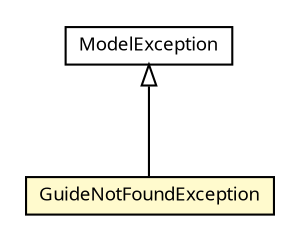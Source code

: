 #!/usr/local/bin/dot
#
# Class diagram 
# Generated by UMLGraph version R5_6 (http://www.umlgraph.org/)
#

digraph G {
	edge [fontname="Trebuchet MS",fontsize=10,labelfontname="Trebuchet MS",labelfontsize=10];
	node [fontname="Trebuchet MS",fontsize=10,shape=plaintext];
	nodesep=0.25;
	ranksep=0.5;
	// se.cambio.cds.util.exceptions.ModelException
	c229218 [label=<<table title="se.cambio.cds.util.exceptions.ModelException" border="0" cellborder="1" cellspacing="0" cellpadding="2" port="p" href="./ModelException.html">
		<tr><td><table border="0" cellspacing="0" cellpadding="1">
<tr><td align="center" balign="center"><font face="Trebuchet MS"> ModelException </font></td></tr>
		</table></td></tr>
		</table>>, URL="./ModelException.html", fontname="Trebuchet MS", fontcolor="black", fontsize=9.0];
	// se.cambio.cds.util.exceptions.GuideNotFoundException
	c229222 [label=<<table title="se.cambio.cds.util.exceptions.GuideNotFoundException" border="0" cellborder="1" cellspacing="0" cellpadding="2" port="p" bgcolor="lemonChiffon" href="./GuideNotFoundException.html">
		<tr><td><table border="0" cellspacing="0" cellpadding="1">
<tr><td align="center" balign="center"><font face="Trebuchet MS"> GuideNotFoundException </font></td></tr>
		</table></td></tr>
		</table>>, URL="./GuideNotFoundException.html", fontname="Trebuchet MS", fontcolor="black", fontsize=9.0];
	//se.cambio.cds.util.exceptions.GuideNotFoundException extends se.cambio.cds.util.exceptions.ModelException
	c229218:p -> c229222:p [dir=back,arrowtail=empty];
}

